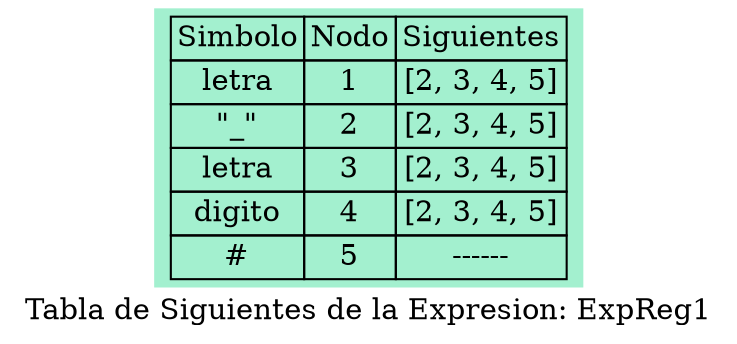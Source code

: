 digraph T_Siguientes{
  node [shape=plaintext]
  mytable [style=filled fillcolor="#A3F0CF" 
    label=<<table border="0" cellborder="1"  cellspacing="0">
    <tr><td>Simbolo</td><td>Nodo</td><td>Siguientes</td></tr><tr><td>letra</td><td>1</td><td>[2, 3, 4, 5]</td></tr>
<tr><td>"_"</td><td>2</td><td>[2, 3, 4, 5]</td></tr>
<tr><td>letra</td><td>3</td><td>[2, 3, 4, 5]</td></tr>
<tr><td>digito</td><td>4</td><td>[2, 3, 4, 5]</td></tr>
<tr><td>#</td><td>5</td><td>------</td></tr>
  </table>>];
label="Tabla de Siguientes de la Expresion: ExpReg1";}
